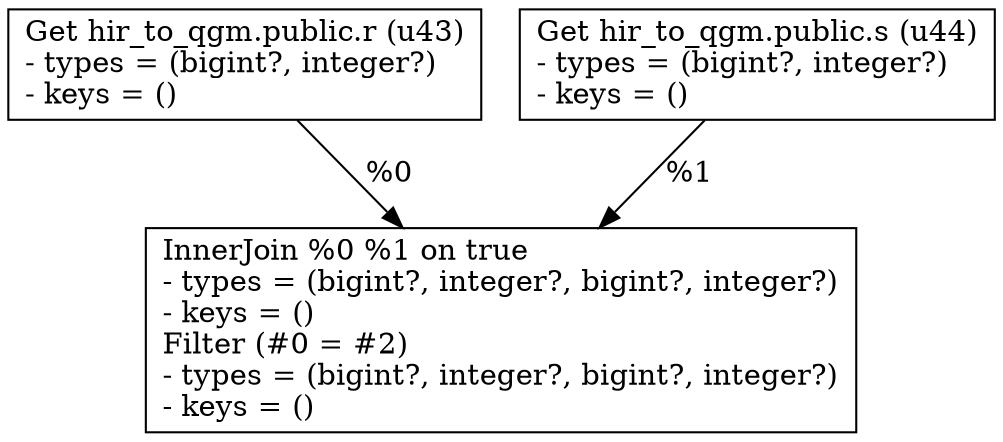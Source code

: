 digraph G {
    node0 [shape = record, label="Get hir_to_qgm.public.r (u43)\l- types = (bigint?, integer?)\l- keys = ()\l"]
    node1 [shape = record, label="Get hir_to_qgm.public.s (u44)\l- types = (bigint?, integer?)\l- keys = ()\l"]
    node2 [shape = record, label="InnerJoin %0 %1 on true\l- types = (bigint?, integer?, bigint?, integer?)\l- keys = ()\lFilter (#0 = #2)\l- types = (bigint?, integer?, bigint?, integer?)\l- keys = ()\l"]
    node1 -> node2 [label = "%1\l"]
    node0 -> node2 [label = "%0\l"]
}

